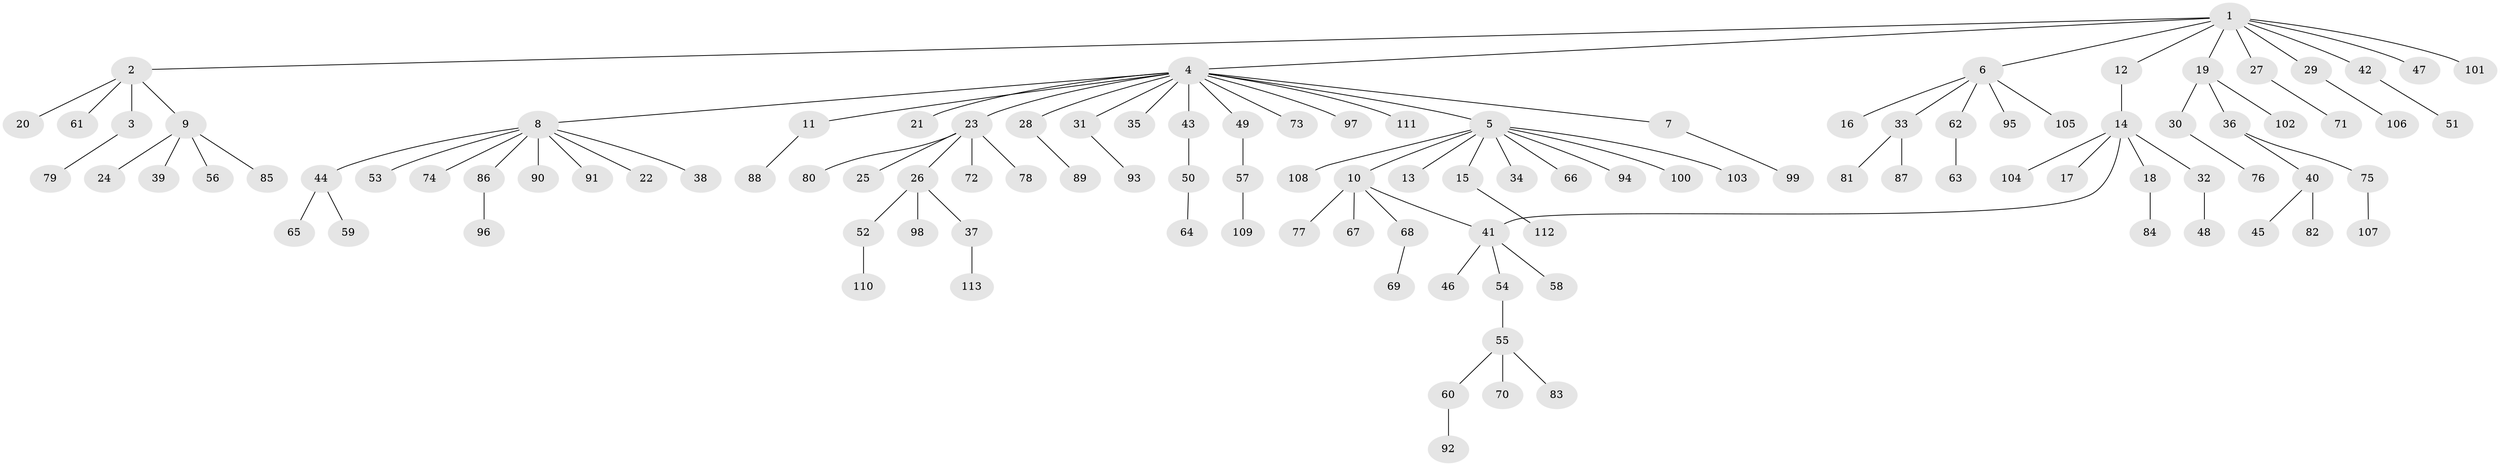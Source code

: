 // coarse degree distribution, {13: 0.014925373134328358, 2: 0.23880597014925373, 15: 0.014925373134328358, 9: 0.014925373134328358, 5: 0.04477611940298507, 1: 0.6417910447761194, 3: 0.014925373134328358, 4: 0.014925373134328358}
// Generated by graph-tools (version 1.1) at 2025/18/03/04/25 18:18:04]
// undirected, 113 vertices, 113 edges
graph export_dot {
graph [start="1"]
  node [color=gray90,style=filled];
  1;
  2;
  3;
  4;
  5;
  6;
  7;
  8;
  9;
  10;
  11;
  12;
  13;
  14;
  15;
  16;
  17;
  18;
  19;
  20;
  21;
  22;
  23;
  24;
  25;
  26;
  27;
  28;
  29;
  30;
  31;
  32;
  33;
  34;
  35;
  36;
  37;
  38;
  39;
  40;
  41;
  42;
  43;
  44;
  45;
  46;
  47;
  48;
  49;
  50;
  51;
  52;
  53;
  54;
  55;
  56;
  57;
  58;
  59;
  60;
  61;
  62;
  63;
  64;
  65;
  66;
  67;
  68;
  69;
  70;
  71;
  72;
  73;
  74;
  75;
  76;
  77;
  78;
  79;
  80;
  81;
  82;
  83;
  84;
  85;
  86;
  87;
  88;
  89;
  90;
  91;
  92;
  93;
  94;
  95;
  96;
  97;
  98;
  99;
  100;
  101;
  102;
  103;
  104;
  105;
  106;
  107;
  108;
  109;
  110;
  111;
  112;
  113;
  1 -- 2;
  1 -- 4;
  1 -- 6;
  1 -- 12;
  1 -- 19;
  1 -- 27;
  1 -- 29;
  1 -- 42;
  1 -- 47;
  1 -- 101;
  2 -- 3;
  2 -- 9;
  2 -- 20;
  2 -- 61;
  3 -- 79;
  4 -- 5;
  4 -- 7;
  4 -- 8;
  4 -- 11;
  4 -- 21;
  4 -- 23;
  4 -- 28;
  4 -- 31;
  4 -- 35;
  4 -- 43;
  4 -- 49;
  4 -- 73;
  4 -- 97;
  4 -- 111;
  5 -- 10;
  5 -- 13;
  5 -- 15;
  5 -- 34;
  5 -- 66;
  5 -- 94;
  5 -- 100;
  5 -- 103;
  5 -- 108;
  6 -- 16;
  6 -- 33;
  6 -- 62;
  6 -- 95;
  6 -- 105;
  7 -- 99;
  8 -- 22;
  8 -- 38;
  8 -- 44;
  8 -- 53;
  8 -- 74;
  8 -- 86;
  8 -- 90;
  8 -- 91;
  9 -- 24;
  9 -- 39;
  9 -- 56;
  9 -- 85;
  10 -- 41;
  10 -- 67;
  10 -- 68;
  10 -- 77;
  11 -- 88;
  12 -- 14;
  14 -- 17;
  14 -- 18;
  14 -- 32;
  14 -- 41;
  14 -- 104;
  15 -- 112;
  18 -- 84;
  19 -- 30;
  19 -- 36;
  19 -- 102;
  23 -- 25;
  23 -- 26;
  23 -- 72;
  23 -- 78;
  23 -- 80;
  26 -- 37;
  26 -- 52;
  26 -- 98;
  27 -- 71;
  28 -- 89;
  29 -- 106;
  30 -- 76;
  31 -- 93;
  32 -- 48;
  33 -- 81;
  33 -- 87;
  36 -- 40;
  36 -- 75;
  37 -- 113;
  40 -- 45;
  40 -- 82;
  41 -- 46;
  41 -- 54;
  41 -- 58;
  42 -- 51;
  43 -- 50;
  44 -- 59;
  44 -- 65;
  49 -- 57;
  50 -- 64;
  52 -- 110;
  54 -- 55;
  55 -- 60;
  55 -- 70;
  55 -- 83;
  57 -- 109;
  60 -- 92;
  62 -- 63;
  68 -- 69;
  75 -- 107;
  86 -- 96;
}
